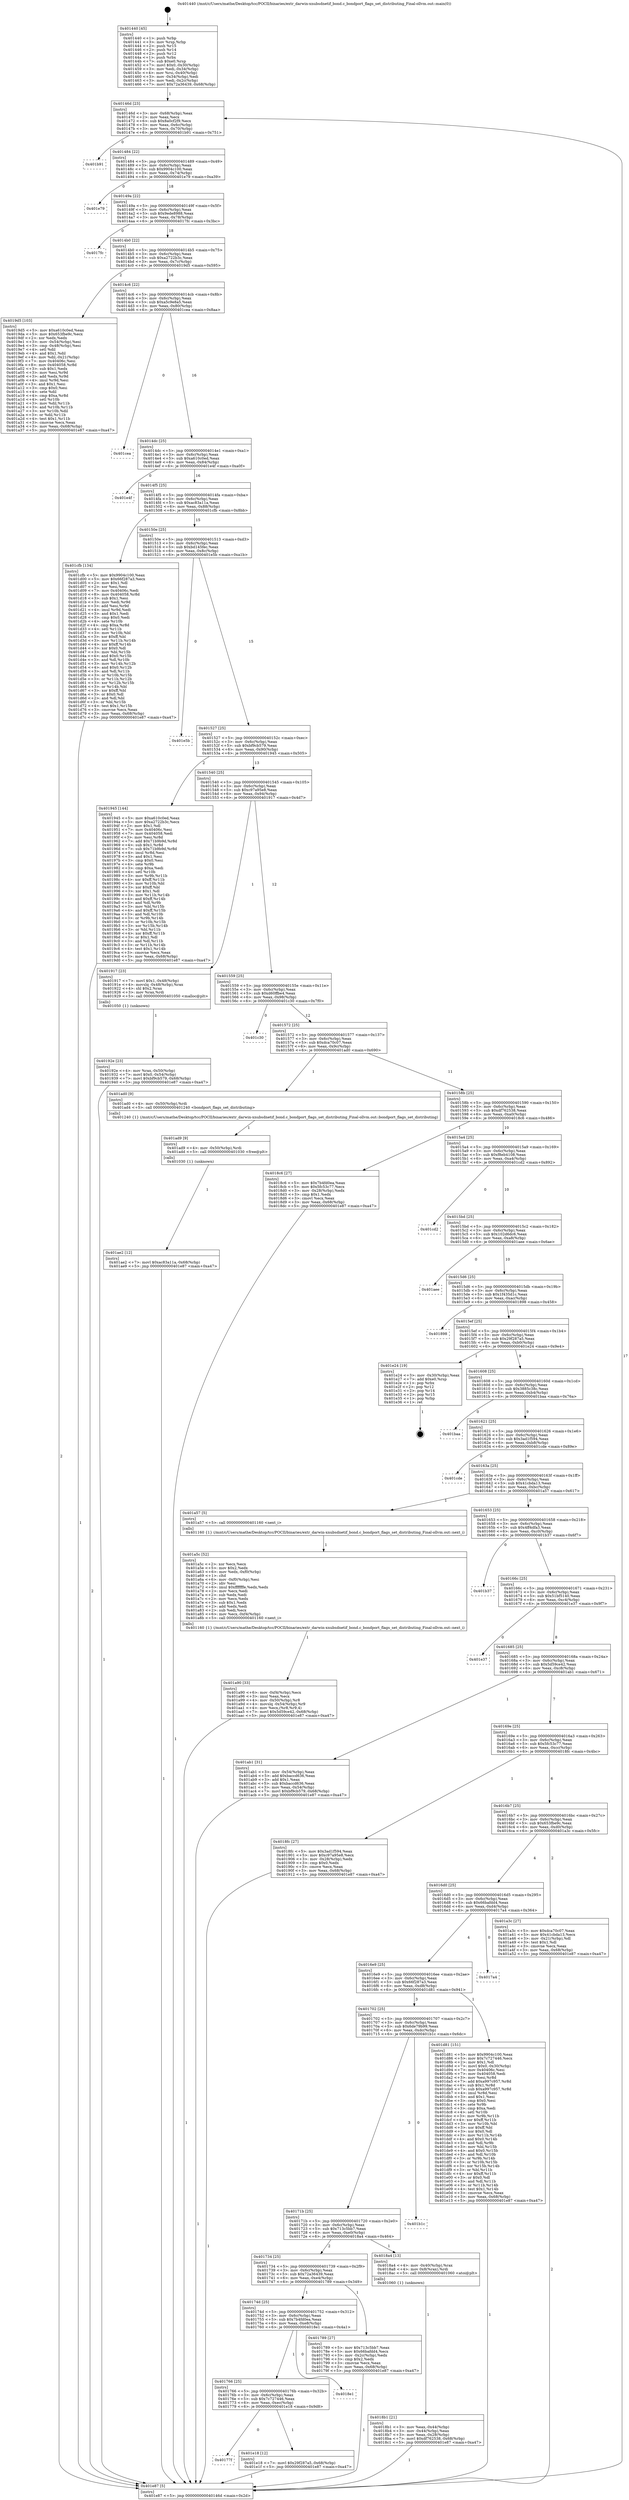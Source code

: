 digraph "0x401440" {
  label = "0x401440 (/mnt/c/Users/mathe/Desktop/tcc/POCII/binaries/extr_darwin-xnubsdnetif_bond.c_bondport_flags_set_distributing_Final-ollvm.out::main(0))"
  labelloc = "t"
  node[shape=record]

  Entry [label="",width=0.3,height=0.3,shape=circle,fillcolor=black,style=filled]
  "0x40146d" [label="{
     0x40146d [23]\l
     | [instrs]\l
     &nbsp;&nbsp;0x40146d \<+3\>: mov -0x68(%rbp),%eax\l
     &nbsp;&nbsp;0x401470 \<+2\>: mov %eax,%ecx\l
     &nbsp;&nbsp;0x401472 \<+6\>: sub $0x8a0cf2f9,%ecx\l
     &nbsp;&nbsp;0x401478 \<+3\>: mov %eax,-0x6c(%rbp)\l
     &nbsp;&nbsp;0x40147b \<+3\>: mov %ecx,-0x70(%rbp)\l
     &nbsp;&nbsp;0x40147e \<+6\>: je 0000000000401b91 \<main+0x751\>\l
  }"]
  "0x401b91" [label="{
     0x401b91\l
  }", style=dashed]
  "0x401484" [label="{
     0x401484 [22]\l
     | [instrs]\l
     &nbsp;&nbsp;0x401484 \<+5\>: jmp 0000000000401489 \<main+0x49\>\l
     &nbsp;&nbsp;0x401489 \<+3\>: mov -0x6c(%rbp),%eax\l
     &nbsp;&nbsp;0x40148c \<+5\>: sub $0x9904c100,%eax\l
     &nbsp;&nbsp;0x401491 \<+3\>: mov %eax,-0x74(%rbp)\l
     &nbsp;&nbsp;0x401494 \<+6\>: je 0000000000401e79 \<main+0xa39\>\l
  }"]
  Exit [label="",width=0.3,height=0.3,shape=circle,fillcolor=black,style=filled,peripheries=2]
  "0x401e79" [label="{
     0x401e79\l
  }", style=dashed]
  "0x40149a" [label="{
     0x40149a [22]\l
     | [instrs]\l
     &nbsp;&nbsp;0x40149a \<+5\>: jmp 000000000040149f \<main+0x5f\>\l
     &nbsp;&nbsp;0x40149f \<+3\>: mov -0x6c(%rbp),%eax\l
     &nbsp;&nbsp;0x4014a2 \<+5\>: sub $0x9ede8988,%eax\l
     &nbsp;&nbsp;0x4014a7 \<+3\>: mov %eax,-0x78(%rbp)\l
     &nbsp;&nbsp;0x4014aa \<+6\>: je 00000000004017fc \<main+0x3bc\>\l
  }"]
  "0x40177f" [label="{
     0x40177f\l
  }", style=dashed]
  "0x4017fc" [label="{
     0x4017fc\l
  }", style=dashed]
  "0x4014b0" [label="{
     0x4014b0 [22]\l
     | [instrs]\l
     &nbsp;&nbsp;0x4014b0 \<+5\>: jmp 00000000004014b5 \<main+0x75\>\l
     &nbsp;&nbsp;0x4014b5 \<+3\>: mov -0x6c(%rbp),%eax\l
     &nbsp;&nbsp;0x4014b8 \<+5\>: sub $0xa2722b3c,%eax\l
     &nbsp;&nbsp;0x4014bd \<+3\>: mov %eax,-0x7c(%rbp)\l
     &nbsp;&nbsp;0x4014c0 \<+6\>: je 00000000004019d5 \<main+0x595\>\l
  }"]
  "0x401e18" [label="{
     0x401e18 [12]\l
     | [instrs]\l
     &nbsp;&nbsp;0x401e18 \<+7\>: movl $0x29f287a5,-0x68(%rbp)\l
     &nbsp;&nbsp;0x401e1f \<+5\>: jmp 0000000000401e87 \<main+0xa47\>\l
  }"]
  "0x4019d5" [label="{
     0x4019d5 [103]\l
     | [instrs]\l
     &nbsp;&nbsp;0x4019d5 \<+5\>: mov $0xa610c0ed,%eax\l
     &nbsp;&nbsp;0x4019da \<+5\>: mov $0x653fbe9c,%ecx\l
     &nbsp;&nbsp;0x4019df \<+2\>: xor %edx,%edx\l
     &nbsp;&nbsp;0x4019e1 \<+3\>: mov -0x54(%rbp),%esi\l
     &nbsp;&nbsp;0x4019e4 \<+3\>: cmp -0x48(%rbp),%esi\l
     &nbsp;&nbsp;0x4019e7 \<+4\>: setl %dil\l
     &nbsp;&nbsp;0x4019eb \<+4\>: and $0x1,%dil\l
     &nbsp;&nbsp;0x4019ef \<+4\>: mov %dil,-0x21(%rbp)\l
     &nbsp;&nbsp;0x4019f3 \<+7\>: mov 0x40406c,%esi\l
     &nbsp;&nbsp;0x4019fa \<+8\>: mov 0x404058,%r8d\l
     &nbsp;&nbsp;0x401a02 \<+3\>: sub $0x1,%edx\l
     &nbsp;&nbsp;0x401a05 \<+3\>: mov %esi,%r9d\l
     &nbsp;&nbsp;0x401a08 \<+3\>: add %edx,%r9d\l
     &nbsp;&nbsp;0x401a0b \<+4\>: imul %r9d,%esi\l
     &nbsp;&nbsp;0x401a0f \<+3\>: and $0x1,%esi\l
     &nbsp;&nbsp;0x401a12 \<+3\>: cmp $0x0,%esi\l
     &nbsp;&nbsp;0x401a15 \<+4\>: sete %dil\l
     &nbsp;&nbsp;0x401a19 \<+4\>: cmp $0xa,%r8d\l
     &nbsp;&nbsp;0x401a1d \<+4\>: setl %r10b\l
     &nbsp;&nbsp;0x401a21 \<+3\>: mov %dil,%r11b\l
     &nbsp;&nbsp;0x401a24 \<+3\>: and %r10b,%r11b\l
     &nbsp;&nbsp;0x401a27 \<+3\>: xor %r10b,%dil\l
     &nbsp;&nbsp;0x401a2a \<+3\>: or %dil,%r11b\l
     &nbsp;&nbsp;0x401a2d \<+4\>: test $0x1,%r11b\l
     &nbsp;&nbsp;0x401a31 \<+3\>: cmovne %ecx,%eax\l
     &nbsp;&nbsp;0x401a34 \<+3\>: mov %eax,-0x68(%rbp)\l
     &nbsp;&nbsp;0x401a37 \<+5\>: jmp 0000000000401e87 \<main+0xa47\>\l
  }"]
  "0x4014c6" [label="{
     0x4014c6 [22]\l
     | [instrs]\l
     &nbsp;&nbsp;0x4014c6 \<+5\>: jmp 00000000004014cb \<main+0x8b\>\l
     &nbsp;&nbsp;0x4014cb \<+3\>: mov -0x6c(%rbp),%eax\l
     &nbsp;&nbsp;0x4014ce \<+5\>: sub $0xa5c9e8a5,%eax\l
     &nbsp;&nbsp;0x4014d3 \<+3\>: mov %eax,-0x80(%rbp)\l
     &nbsp;&nbsp;0x4014d6 \<+6\>: je 0000000000401cea \<main+0x8aa\>\l
  }"]
  "0x401766" [label="{
     0x401766 [25]\l
     | [instrs]\l
     &nbsp;&nbsp;0x401766 \<+5\>: jmp 000000000040176b \<main+0x32b\>\l
     &nbsp;&nbsp;0x40176b \<+3\>: mov -0x6c(%rbp),%eax\l
     &nbsp;&nbsp;0x40176e \<+5\>: sub $0x7c727446,%eax\l
     &nbsp;&nbsp;0x401773 \<+6\>: mov %eax,-0xec(%rbp)\l
     &nbsp;&nbsp;0x401779 \<+6\>: je 0000000000401e18 \<main+0x9d8\>\l
  }"]
  "0x401cea" [label="{
     0x401cea\l
  }", style=dashed]
  "0x4014dc" [label="{
     0x4014dc [25]\l
     | [instrs]\l
     &nbsp;&nbsp;0x4014dc \<+5\>: jmp 00000000004014e1 \<main+0xa1\>\l
     &nbsp;&nbsp;0x4014e1 \<+3\>: mov -0x6c(%rbp),%eax\l
     &nbsp;&nbsp;0x4014e4 \<+5\>: sub $0xa610c0ed,%eax\l
     &nbsp;&nbsp;0x4014e9 \<+6\>: mov %eax,-0x84(%rbp)\l
     &nbsp;&nbsp;0x4014ef \<+6\>: je 0000000000401e4f \<main+0xa0f\>\l
  }"]
  "0x4018e1" [label="{
     0x4018e1\l
  }", style=dashed]
  "0x401e4f" [label="{
     0x401e4f\l
  }", style=dashed]
  "0x4014f5" [label="{
     0x4014f5 [25]\l
     | [instrs]\l
     &nbsp;&nbsp;0x4014f5 \<+5\>: jmp 00000000004014fa \<main+0xba\>\l
     &nbsp;&nbsp;0x4014fa \<+3\>: mov -0x6c(%rbp),%eax\l
     &nbsp;&nbsp;0x4014fd \<+5\>: sub $0xac83a11a,%eax\l
     &nbsp;&nbsp;0x401502 \<+6\>: mov %eax,-0x88(%rbp)\l
     &nbsp;&nbsp;0x401508 \<+6\>: je 0000000000401cfb \<main+0x8bb\>\l
  }"]
  "0x401ae2" [label="{
     0x401ae2 [12]\l
     | [instrs]\l
     &nbsp;&nbsp;0x401ae2 \<+7\>: movl $0xac83a11a,-0x68(%rbp)\l
     &nbsp;&nbsp;0x401ae9 \<+5\>: jmp 0000000000401e87 \<main+0xa47\>\l
  }"]
  "0x401cfb" [label="{
     0x401cfb [134]\l
     | [instrs]\l
     &nbsp;&nbsp;0x401cfb \<+5\>: mov $0x9904c100,%eax\l
     &nbsp;&nbsp;0x401d00 \<+5\>: mov $0x66f287a3,%ecx\l
     &nbsp;&nbsp;0x401d05 \<+2\>: mov $0x1,%dl\l
     &nbsp;&nbsp;0x401d07 \<+2\>: xor %esi,%esi\l
     &nbsp;&nbsp;0x401d09 \<+7\>: mov 0x40406c,%edi\l
     &nbsp;&nbsp;0x401d10 \<+8\>: mov 0x404058,%r8d\l
     &nbsp;&nbsp;0x401d18 \<+3\>: sub $0x1,%esi\l
     &nbsp;&nbsp;0x401d1b \<+3\>: mov %edi,%r9d\l
     &nbsp;&nbsp;0x401d1e \<+3\>: add %esi,%r9d\l
     &nbsp;&nbsp;0x401d21 \<+4\>: imul %r9d,%edi\l
     &nbsp;&nbsp;0x401d25 \<+3\>: and $0x1,%edi\l
     &nbsp;&nbsp;0x401d28 \<+3\>: cmp $0x0,%edi\l
     &nbsp;&nbsp;0x401d2b \<+4\>: sete %r10b\l
     &nbsp;&nbsp;0x401d2f \<+4\>: cmp $0xa,%r8d\l
     &nbsp;&nbsp;0x401d33 \<+4\>: setl %r11b\l
     &nbsp;&nbsp;0x401d37 \<+3\>: mov %r10b,%bl\l
     &nbsp;&nbsp;0x401d3a \<+3\>: xor $0xff,%bl\l
     &nbsp;&nbsp;0x401d3d \<+3\>: mov %r11b,%r14b\l
     &nbsp;&nbsp;0x401d40 \<+4\>: xor $0xff,%r14b\l
     &nbsp;&nbsp;0x401d44 \<+3\>: xor $0x0,%dl\l
     &nbsp;&nbsp;0x401d47 \<+3\>: mov %bl,%r15b\l
     &nbsp;&nbsp;0x401d4a \<+4\>: and $0x0,%r15b\l
     &nbsp;&nbsp;0x401d4e \<+3\>: and %dl,%r10b\l
     &nbsp;&nbsp;0x401d51 \<+3\>: mov %r14b,%r12b\l
     &nbsp;&nbsp;0x401d54 \<+4\>: and $0x0,%r12b\l
     &nbsp;&nbsp;0x401d58 \<+3\>: and %dl,%r11b\l
     &nbsp;&nbsp;0x401d5b \<+3\>: or %r10b,%r15b\l
     &nbsp;&nbsp;0x401d5e \<+3\>: or %r11b,%r12b\l
     &nbsp;&nbsp;0x401d61 \<+3\>: xor %r12b,%r15b\l
     &nbsp;&nbsp;0x401d64 \<+3\>: or %r14b,%bl\l
     &nbsp;&nbsp;0x401d67 \<+3\>: xor $0xff,%bl\l
     &nbsp;&nbsp;0x401d6a \<+3\>: or $0x0,%dl\l
     &nbsp;&nbsp;0x401d6d \<+2\>: and %dl,%bl\l
     &nbsp;&nbsp;0x401d6f \<+3\>: or %bl,%r15b\l
     &nbsp;&nbsp;0x401d72 \<+4\>: test $0x1,%r15b\l
     &nbsp;&nbsp;0x401d76 \<+3\>: cmovne %ecx,%eax\l
     &nbsp;&nbsp;0x401d79 \<+3\>: mov %eax,-0x68(%rbp)\l
     &nbsp;&nbsp;0x401d7c \<+5\>: jmp 0000000000401e87 \<main+0xa47\>\l
  }"]
  "0x40150e" [label="{
     0x40150e [25]\l
     | [instrs]\l
     &nbsp;&nbsp;0x40150e \<+5\>: jmp 0000000000401513 \<main+0xd3\>\l
     &nbsp;&nbsp;0x401513 \<+3\>: mov -0x6c(%rbp),%eax\l
     &nbsp;&nbsp;0x401516 \<+5\>: sub $0xbd145fec,%eax\l
     &nbsp;&nbsp;0x40151b \<+6\>: mov %eax,-0x8c(%rbp)\l
     &nbsp;&nbsp;0x401521 \<+6\>: je 0000000000401e5b \<main+0xa1b\>\l
  }"]
  "0x401ad9" [label="{
     0x401ad9 [9]\l
     | [instrs]\l
     &nbsp;&nbsp;0x401ad9 \<+4\>: mov -0x50(%rbp),%rdi\l
     &nbsp;&nbsp;0x401add \<+5\>: call 0000000000401030 \<free@plt\>\l
     | [calls]\l
     &nbsp;&nbsp;0x401030 \{1\} (unknown)\l
  }"]
  "0x401e5b" [label="{
     0x401e5b\l
  }", style=dashed]
  "0x401527" [label="{
     0x401527 [25]\l
     | [instrs]\l
     &nbsp;&nbsp;0x401527 \<+5\>: jmp 000000000040152c \<main+0xec\>\l
     &nbsp;&nbsp;0x40152c \<+3\>: mov -0x6c(%rbp),%eax\l
     &nbsp;&nbsp;0x40152f \<+5\>: sub $0xbf9cb579,%eax\l
     &nbsp;&nbsp;0x401534 \<+6\>: mov %eax,-0x90(%rbp)\l
     &nbsp;&nbsp;0x40153a \<+6\>: je 0000000000401945 \<main+0x505\>\l
  }"]
  "0x401a90" [label="{
     0x401a90 [33]\l
     | [instrs]\l
     &nbsp;&nbsp;0x401a90 \<+6\>: mov -0xf4(%rbp),%ecx\l
     &nbsp;&nbsp;0x401a96 \<+3\>: imul %eax,%ecx\l
     &nbsp;&nbsp;0x401a99 \<+4\>: mov -0x50(%rbp),%r8\l
     &nbsp;&nbsp;0x401a9d \<+4\>: movslq -0x54(%rbp),%r9\l
     &nbsp;&nbsp;0x401aa1 \<+4\>: mov %ecx,(%r8,%r9,4)\l
     &nbsp;&nbsp;0x401aa5 \<+7\>: movl $0x5d59ce42,-0x68(%rbp)\l
     &nbsp;&nbsp;0x401aac \<+5\>: jmp 0000000000401e87 \<main+0xa47\>\l
  }"]
  "0x401945" [label="{
     0x401945 [144]\l
     | [instrs]\l
     &nbsp;&nbsp;0x401945 \<+5\>: mov $0xa610c0ed,%eax\l
     &nbsp;&nbsp;0x40194a \<+5\>: mov $0xa2722b3c,%ecx\l
     &nbsp;&nbsp;0x40194f \<+2\>: mov $0x1,%dl\l
     &nbsp;&nbsp;0x401951 \<+7\>: mov 0x40406c,%esi\l
     &nbsp;&nbsp;0x401958 \<+7\>: mov 0x404058,%edi\l
     &nbsp;&nbsp;0x40195f \<+3\>: mov %esi,%r8d\l
     &nbsp;&nbsp;0x401962 \<+7\>: add $0x71b9b9d,%r8d\l
     &nbsp;&nbsp;0x401969 \<+4\>: sub $0x1,%r8d\l
     &nbsp;&nbsp;0x40196d \<+7\>: sub $0x71b9b9d,%r8d\l
     &nbsp;&nbsp;0x401974 \<+4\>: imul %r8d,%esi\l
     &nbsp;&nbsp;0x401978 \<+3\>: and $0x1,%esi\l
     &nbsp;&nbsp;0x40197b \<+3\>: cmp $0x0,%esi\l
     &nbsp;&nbsp;0x40197e \<+4\>: sete %r9b\l
     &nbsp;&nbsp;0x401982 \<+3\>: cmp $0xa,%edi\l
     &nbsp;&nbsp;0x401985 \<+4\>: setl %r10b\l
     &nbsp;&nbsp;0x401989 \<+3\>: mov %r9b,%r11b\l
     &nbsp;&nbsp;0x40198c \<+4\>: xor $0xff,%r11b\l
     &nbsp;&nbsp;0x401990 \<+3\>: mov %r10b,%bl\l
     &nbsp;&nbsp;0x401993 \<+3\>: xor $0xff,%bl\l
     &nbsp;&nbsp;0x401996 \<+3\>: xor $0x1,%dl\l
     &nbsp;&nbsp;0x401999 \<+3\>: mov %r11b,%r14b\l
     &nbsp;&nbsp;0x40199c \<+4\>: and $0xff,%r14b\l
     &nbsp;&nbsp;0x4019a0 \<+3\>: and %dl,%r9b\l
     &nbsp;&nbsp;0x4019a3 \<+3\>: mov %bl,%r15b\l
     &nbsp;&nbsp;0x4019a6 \<+4\>: and $0xff,%r15b\l
     &nbsp;&nbsp;0x4019aa \<+3\>: and %dl,%r10b\l
     &nbsp;&nbsp;0x4019ad \<+3\>: or %r9b,%r14b\l
     &nbsp;&nbsp;0x4019b0 \<+3\>: or %r10b,%r15b\l
     &nbsp;&nbsp;0x4019b3 \<+3\>: xor %r15b,%r14b\l
     &nbsp;&nbsp;0x4019b6 \<+3\>: or %bl,%r11b\l
     &nbsp;&nbsp;0x4019b9 \<+4\>: xor $0xff,%r11b\l
     &nbsp;&nbsp;0x4019bd \<+3\>: or $0x1,%dl\l
     &nbsp;&nbsp;0x4019c0 \<+3\>: and %dl,%r11b\l
     &nbsp;&nbsp;0x4019c3 \<+3\>: or %r11b,%r14b\l
     &nbsp;&nbsp;0x4019c6 \<+4\>: test $0x1,%r14b\l
     &nbsp;&nbsp;0x4019ca \<+3\>: cmovne %ecx,%eax\l
     &nbsp;&nbsp;0x4019cd \<+3\>: mov %eax,-0x68(%rbp)\l
     &nbsp;&nbsp;0x4019d0 \<+5\>: jmp 0000000000401e87 \<main+0xa47\>\l
  }"]
  "0x401540" [label="{
     0x401540 [25]\l
     | [instrs]\l
     &nbsp;&nbsp;0x401540 \<+5\>: jmp 0000000000401545 \<main+0x105\>\l
     &nbsp;&nbsp;0x401545 \<+3\>: mov -0x6c(%rbp),%eax\l
     &nbsp;&nbsp;0x401548 \<+5\>: sub $0xc97a95e8,%eax\l
     &nbsp;&nbsp;0x40154d \<+6\>: mov %eax,-0x94(%rbp)\l
     &nbsp;&nbsp;0x401553 \<+6\>: je 0000000000401917 \<main+0x4d7\>\l
  }"]
  "0x401a5c" [label="{
     0x401a5c [52]\l
     | [instrs]\l
     &nbsp;&nbsp;0x401a5c \<+2\>: xor %ecx,%ecx\l
     &nbsp;&nbsp;0x401a5e \<+5\>: mov $0x2,%edx\l
     &nbsp;&nbsp;0x401a63 \<+6\>: mov %edx,-0xf0(%rbp)\l
     &nbsp;&nbsp;0x401a69 \<+1\>: cltd\l
     &nbsp;&nbsp;0x401a6a \<+6\>: mov -0xf0(%rbp),%esi\l
     &nbsp;&nbsp;0x401a70 \<+2\>: idiv %esi\l
     &nbsp;&nbsp;0x401a72 \<+6\>: imul $0xfffffffe,%edx,%edx\l
     &nbsp;&nbsp;0x401a78 \<+2\>: mov %ecx,%edi\l
     &nbsp;&nbsp;0x401a7a \<+2\>: sub %edx,%edi\l
     &nbsp;&nbsp;0x401a7c \<+2\>: mov %ecx,%edx\l
     &nbsp;&nbsp;0x401a7e \<+3\>: sub $0x1,%edx\l
     &nbsp;&nbsp;0x401a81 \<+2\>: add %edx,%edi\l
     &nbsp;&nbsp;0x401a83 \<+2\>: sub %edi,%ecx\l
     &nbsp;&nbsp;0x401a85 \<+6\>: mov %ecx,-0xf4(%rbp)\l
     &nbsp;&nbsp;0x401a8b \<+5\>: call 0000000000401160 \<next_i\>\l
     | [calls]\l
     &nbsp;&nbsp;0x401160 \{1\} (/mnt/c/Users/mathe/Desktop/tcc/POCII/binaries/extr_darwin-xnubsdnetif_bond.c_bondport_flags_set_distributing_Final-ollvm.out::next_i)\l
  }"]
  "0x401917" [label="{
     0x401917 [23]\l
     | [instrs]\l
     &nbsp;&nbsp;0x401917 \<+7\>: movl $0x1,-0x48(%rbp)\l
     &nbsp;&nbsp;0x40191e \<+4\>: movslq -0x48(%rbp),%rax\l
     &nbsp;&nbsp;0x401922 \<+4\>: shl $0x2,%rax\l
     &nbsp;&nbsp;0x401926 \<+3\>: mov %rax,%rdi\l
     &nbsp;&nbsp;0x401929 \<+5\>: call 0000000000401050 \<malloc@plt\>\l
     | [calls]\l
     &nbsp;&nbsp;0x401050 \{1\} (unknown)\l
  }"]
  "0x401559" [label="{
     0x401559 [25]\l
     | [instrs]\l
     &nbsp;&nbsp;0x401559 \<+5\>: jmp 000000000040155e \<main+0x11e\>\l
     &nbsp;&nbsp;0x40155e \<+3\>: mov -0x6c(%rbp),%eax\l
     &nbsp;&nbsp;0x401561 \<+5\>: sub $0xd60ffbe4,%eax\l
     &nbsp;&nbsp;0x401566 \<+6\>: mov %eax,-0x98(%rbp)\l
     &nbsp;&nbsp;0x40156c \<+6\>: je 0000000000401c30 \<main+0x7f0\>\l
  }"]
  "0x40192e" [label="{
     0x40192e [23]\l
     | [instrs]\l
     &nbsp;&nbsp;0x40192e \<+4\>: mov %rax,-0x50(%rbp)\l
     &nbsp;&nbsp;0x401932 \<+7\>: movl $0x0,-0x54(%rbp)\l
     &nbsp;&nbsp;0x401939 \<+7\>: movl $0xbf9cb579,-0x68(%rbp)\l
     &nbsp;&nbsp;0x401940 \<+5\>: jmp 0000000000401e87 \<main+0xa47\>\l
  }"]
  "0x401c30" [label="{
     0x401c30\l
  }", style=dashed]
  "0x401572" [label="{
     0x401572 [25]\l
     | [instrs]\l
     &nbsp;&nbsp;0x401572 \<+5\>: jmp 0000000000401577 \<main+0x137\>\l
     &nbsp;&nbsp;0x401577 \<+3\>: mov -0x6c(%rbp),%eax\l
     &nbsp;&nbsp;0x40157a \<+5\>: sub $0xdca70c07,%eax\l
     &nbsp;&nbsp;0x40157f \<+6\>: mov %eax,-0x9c(%rbp)\l
     &nbsp;&nbsp;0x401585 \<+6\>: je 0000000000401ad0 \<main+0x690\>\l
  }"]
  "0x4018b1" [label="{
     0x4018b1 [21]\l
     | [instrs]\l
     &nbsp;&nbsp;0x4018b1 \<+3\>: mov %eax,-0x44(%rbp)\l
     &nbsp;&nbsp;0x4018b4 \<+3\>: mov -0x44(%rbp),%eax\l
     &nbsp;&nbsp;0x4018b7 \<+3\>: mov %eax,-0x28(%rbp)\l
     &nbsp;&nbsp;0x4018ba \<+7\>: movl $0xdf762538,-0x68(%rbp)\l
     &nbsp;&nbsp;0x4018c1 \<+5\>: jmp 0000000000401e87 \<main+0xa47\>\l
  }"]
  "0x401ad0" [label="{
     0x401ad0 [9]\l
     | [instrs]\l
     &nbsp;&nbsp;0x401ad0 \<+4\>: mov -0x50(%rbp),%rdi\l
     &nbsp;&nbsp;0x401ad4 \<+5\>: call 0000000000401240 \<bondport_flags_set_distributing\>\l
     | [calls]\l
     &nbsp;&nbsp;0x401240 \{1\} (/mnt/c/Users/mathe/Desktop/tcc/POCII/binaries/extr_darwin-xnubsdnetif_bond.c_bondport_flags_set_distributing_Final-ollvm.out::bondport_flags_set_distributing)\l
  }"]
  "0x40158b" [label="{
     0x40158b [25]\l
     | [instrs]\l
     &nbsp;&nbsp;0x40158b \<+5\>: jmp 0000000000401590 \<main+0x150\>\l
     &nbsp;&nbsp;0x401590 \<+3\>: mov -0x6c(%rbp),%eax\l
     &nbsp;&nbsp;0x401593 \<+5\>: sub $0xdf762538,%eax\l
     &nbsp;&nbsp;0x401598 \<+6\>: mov %eax,-0xa0(%rbp)\l
     &nbsp;&nbsp;0x40159e \<+6\>: je 00000000004018c6 \<main+0x486\>\l
  }"]
  "0x401440" [label="{
     0x401440 [45]\l
     | [instrs]\l
     &nbsp;&nbsp;0x401440 \<+1\>: push %rbp\l
     &nbsp;&nbsp;0x401441 \<+3\>: mov %rsp,%rbp\l
     &nbsp;&nbsp;0x401444 \<+2\>: push %r15\l
     &nbsp;&nbsp;0x401446 \<+2\>: push %r14\l
     &nbsp;&nbsp;0x401448 \<+2\>: push %r12\l
     &nbsp;&nbsp;0x40144a \<+1\>: push %rbx\l
     &nbsp;&nbsp;0x40144b \<+7\>: sub $0xe0,%rsp\l
     &nbsp;&nbsp;0x401452 \<+7\>: movl $0x0,-0x30(%rbp)\l
     &nbsp;&nbsp;0x401459 \<+3\>: mov %edi,-0x34(%rbp)\l
     &nbsp;&nbsp;0x40145c \<+4\>: mov %rsi,-0x40(%rbp)\l
     &nbsp;&nbsp;0x401460 \<+3\>: mov -0x34(%rbp),%edi\l
     &nbsp;&nbsp;0x401463 \<+3\>: mov %edi,-0x2c(%rbp)\l
     &nbsp;&nbsp;0x401466 \<+7\>: movl $0x72a36439,-0x68(%rbp)\l
  }"]
  "0x4018c6" [label="{
     0x4018c6 [27]\l
     | [instrs]\l
     &nbsp;&nbsp;0x4018c6 \<+5\>: mov $0x7b4fd0ea,%eax\l
     &nbsp;&nbsp;0x4018cb \<+5\>: mov $0x5fc53c77,%ecx\l
     &nbsp;&nbsp;0x4018d0 \<+3\>: mov -0x28(%rbp),%edx\l
     &nbsp;&nbsp;0x4018d3 \<+3\>: cmp $0x1,%edx\l
     &nbsp;&nbsp;0x4018d6 \<+3\>: cmovl %ecx,%eax\l
     &nbsp;&nbsp;0x4018d9 \<+3\>: mov %eax,-0x68(%rbp)\l
     &nbsp;&nbsp;0x4018dc \<+5\>: jmp 0000000000401e87 \<main+0xa47\>\l
  }"]
  "0x4015a4" [label="{
     0x4015a4 [25]\l
     | [instrs]\l
     &nbsp;&nbsp;0x4015a4 \<+5\>: jmp 00000000004015a9 \<main+0x169\>\l
     &nbsp;&nbsp;0x4015a9 \<+3\>: mov -0x6c(%rbp),%eax\l
     &nbsp;&nbsp;0x4015ac \<+5\>: sub $0xf8eb4108,%eax\l
     &nbsp;&nbsp;0x4015b1 \<+6\>: mov %eax,-0xa4(%rbp)\l
     &nbsp;&nbsp;0x4015b7 \<+6\>: je 0000000000401cd2 \<main+0x892\>\l
  }"]
  "0x401e87" [label="{
     0x401e87 [5]\l
     | [instrs]\l
     &nbsp;&nbsp;0x401e87 \<+5\>: jmp 000000000040146d \<main+0x2d\>\l
  }"]
  "0x401cd2" [label="{
     0x401cd2\l
  }", style=dashed]
  "0x4015bd" [label="{
     0x4015bd [25]\l
     | [instrs]\l
     &nbsp;&nbsp;0x4015bd \<+5\>: jmp 00000000004015c2 \<main+0x182\>\l
     &nbsp;&nbsp;0x4015c2 \<+3\>: mov -0x6c(%rbp),%eax\l
     &nbsp;&nbsp;0x4015c5 \<+5\>: sub $0x102d6dc6,%eax\l
     &nbsp;&nbsp;0x4015ca \<+6\>: mov %eax,-0xa8(%rbp)\l
     &nbsp;&nbsp;0x4015d0 \<+6\>: je 0000000000401aee \<main+0x6ae\>\l
  }"]
  "0x40174d" [label="{
     0x40174d [25]\l
     | [instrs]\l
     &nbsp;&nbsp;0x40174d \<+5\>: jmp 0000000000401752 \<main+0x312\>\l
     &nbsp;&nbsp;0x401752 \<+3\>: mov -0x6c(%rbp),%eax\l
     &nbsp;&nbsp;0x401755 \<+5\>: sub $0x7b4fd0ea,%eax\l
     &nbsp;&nbsp;0x40175a \<+6\>: mov %eax,-0xe8(%rbp)\l
     &nbsp;&nbsp;0x401760 \<+6\>: je 00000000004018e1 \<main+0x4a1\>\l
  }"]
  "0x401aee" [label="{
     0x401aee\l
  }", style=dashed]
  "0x4015d6" [label="{
     0x4015d6 [25]\l
     | [instrs]\l
     &nbsp;&nbsp;0x4015d6 \<+5\>: jmp 00000000004015db \<main+0x19b\>\l
     &nbsp;&nbsp;0x4015db \<+3\>: mov -0x6c(%rbp),%eax\l
     &nbsp;&nbsp;0x4015de \<+5\>: sub $0x1f435d1c,%eax\l
     &nbsp;&nbsp;0x4015e3 \<+6\>: mov %eax,-0xac(%rbp)\l
     &nbsp;&nbsp;0x4015e9 \<+6\>: je 0000000000401898 \<main+0x458\>\l
  }"]
  "0x401789" [label="{
     0x401789 [27]\l
     | [instrs]\l
     &nbsp;&nbsp;0x401789 \<+5\>: mov $0x713c5bb7,%eax\l
     &nbsp;&nbsp;0x40178e \<+5\>: mov $0x66bafdd4,%ecx\l
     &nbsp;&nbsp;0x401793 \<+3\>: mov -0x2c(%rbp),%edx\l
     &nbsp;&nbsp;0x401796 \<+3\>: cmp $0x2,%edx\l
     &nbsp;&nbsp;0x401799 \<+3\>: cmovne %ecx,%eax\l
     &nbsp;&nbsp;0x40179c \<+3\>: mov %eax,-0x68(%rbp)\l
     &nbsp;&nbsp;0x40179f \<+5\>: jmp 0000000000401e87 \<main+0xa47\>\l
  }"]
  "0x401898" [label="{
     0x401898\l
  }", style=dashed]
  "0x4015ef" [label="{
     0x4015ef [25]\l
     | [instrs]\l
     &nbsp;&nbsp;0x4015ef \<+5\>: jmp 00000000004015f4 \<main+0x1b4\>\l
     &nbsp;&nbsp;0x4015f4 \<+3\>: mov -0x6c(%rbp),%eax\l
     &nbsp;&nbsp;0x4015f7 \<+5\>: sub $0x29f287a5,%eax\l
     &nbsp;&nbsp;0x4015fc \<+6\>: mov %eax,-0xb0(%rbp)\l
     &nbsp;&nbsp;0x401602 \<+6\>: je 0000000000401e24 \<main+0x9e4\>\l
  }"]
  "0x401734" [label="{
     0x401734 [25]\l
     | [instrs]\l
     &nbsp;&nbsp;0x401734 \<+5\>: jmp 0000000000401739 \<main+0x2f9\>\l
     &nbsp;&nbsp;0x401739 \<+3\>: mov -0x6c(%rbp),%eax\l
     &nbsp;&nbsp;0x40173c \<+5\>: sub $0x72a36439,%eax\l
     &nbsp;&nbsp;0x401741 \<+6\>: mov %eax,-0xe4(%rbp)\l
     &nbsp;&nbsp;0x401747 \<+6\>: je 0000000000401789 \<main+0x349\>\l
  }"]
  "0x401e24" [label="{
     0x401e24 [19]\l
     | [instrs]\l
     &nbsp;&nbsp;0x401e24 \<+3\>: mov -0x30(%rbp),%eax\l
     &nbsp;&nbsp;0x401e27 \<+7\>: add $0xe0,%rsp\l
     &nbsp;&nbsp;0x401e2e \<+1\>: pop %rbx\l
     &nbsp;&nbsp;0x401e2f \<+2\>: pop %r12\l
     &nbsp;&nbsp;0x401e31 \<+2\>: pop %r14\l
     &nbsp;&nbsp;0x401e33 \<+2\>: pop %r15\l
     &nbsp;&nbsp;0x401e35 \<+1\>: pop %rbp\l
     &nbsp;&nbsp;0x401e36 \<+1\>: ret\l
  }"]
  "0x401608" [label="{
     0x401608 [25]\l
     | [instrs]\l
     &nbsp;&nbsp;0x401608 \<+5\>: jmp 000000000040160d \<main+0x1cd\>\l
     &nbsp;&nbsp;0x40160d \<+3\>: mov -0x6c(%rbp),%eax\l
     &nbsp;&nbsp;0x401610 \<+5\>: sub $0x3885c38c,%eax\l
     &nbsp;&nbsp;0x401615 \<+6\>: mov %eax,-0xb4(%rbp)\l
     &nbsp;&nbsp;0x40161b \<+6\>: je 0000000000401baa \<main+0x76a\>\l
  }"]
  "0x4018a4" [label="{
     0x4018a4 [13]\l
     | [instrs]\l
     &nbsp;&nbsp;0x4018a4 \<+4\>: mov -0x40(%rbp),%rax\l
     &nbsp;&nbsp;0x4018a8 \<+4\>: mov 0x8(%rax),%rdi\l
     &nbsp;&nbsp;0x4018ac \<+5\>: call 0000000000401060 \<atoi@plt\>\l
     | [calls]\l
     &nbsp;&nbsp;0x401060 \{1\} (unknown)\l
  }"]
  "0x401baa" [label="{
     0x401baa\l
  }", style=dashed]
  "0x401621" [label="{
     0x401621 [25]\l
     | [instrs]\l
     &nbsp;&nbsp;0x401621 \<+5\>: jmp 0000000000401626 \<main+0x1e6\>\l
     &nbsp;&nbsp;0x401626 \<+3\>: mov -0x6c(%rbp),%eax\l
     &nbsp;&nbsp;0x401629 \<+5\>: sub $0x3ad1f594,%eax\l
     &nbsp;&nbsp;0x40162e \<+6\>: mov %eax,-0xb8(%rbp)\l
     &nbsp;&nbsp;0x401634 \<+6\>: je 0000000000401cde \<main+0x89e\>\l
  }"]
  "0x40171b" [label="{
     0x40171b [25]\l
     | [instrs]\l
     &nbsp;&nbsp;0x40171b \<+5\>: jmp 0000000000401720 \<main+0x2e0\>\l
     &nbsp;&nbsp;0x401720 \<+3\>: mov -0x6c(%rbp),%eax\l
     &nbsp;&nbsp;0x401723 \<+5\>: sub $0x713c5bb7,%eax\l
     &nbsp;&nbsp;0x401728 \<+6\>: mov %eax,-0xe0(%rbp)\l
     &nbsp;&nbsp;0x40172e \<+6\>: je 00000000004018a4 \<main+0x464\>\l
  }"]
  "0x401cde" [label="{
     0x401cde\l
  }", style=dashed]
  "0x40163a" [label="{
     0x40163a [25]\l
     | [instrs]\l
     &nbsp;&nbsp;0x40163a \<+5\>: jmp 000000000040163f \<main+0x1ff\>\l
     &nbsp;&nbsp;0x40163f \<+3\>: mov -0x6c(%rbp),%eax\l
     &nbsp;&nbsp;0x401642 \<+5\>: sub $0x41cbda13,%eax\l
     &nbsp;&nbsp;0x401647 \<+6\>: mov %eax,-0xbc(%rbp)\l
     &nbsp;&nbsp;0x40164d \<+6\>: je 0000000000401a57 \<main+0x617\>\l
  }"]
  "0x401b1c" [label="{
     0x401b1c\l
  }", style=dashed]
  "0x401a57" [label="{
     0x401a57 [5]\l
     | [instrs]\l
     &nbsp;&nbsp;0x401a57 \<+5\>: call 0000000000401160 \<next_i\>\l
     | [calls]\l
     &nbsp;&nbsp;0x401160 \{1\} (/mnt/c/Users/mathe/Desktop/tcc/POCII/binaries/extr_darwin-xnubsdnetif_bond.c_bondport_flags_set_distributing_Final-ollvm.out::next_i)\l
  }"]
  "0x401653" [label="{
     0x401653 [25]\l
     | [instrs]\l
     &nbsp;&nbsp;0x401653 \<+5\>: jmp 0000000000401658 \<main+0x218\>\l
     &nbsp;&nbsp;0x401658 \<+3\>: mov -0x6c(%rbp),%eax\l
     &nbsp;&nbsp;0x40165b \<+5\>: sub $0x4ff4dfa3,%eax\l
     &nbsp;&nbsp;0x401660 \<+6\>: mov %eax,-0xc0(%rbp)\l
     &nbsp;&nbsp;0x401666 \<+6\>: je 0000000000401b37 \<main+0x6f7\>\l
  }"]
  "0x401702" [label="{
     0x401702 [25]\l
     | [instrs]\l
     &nbsp;&nbsp;0x401702 \<+5\>: jmp 0000000000401707 \<main+0x2c7\>\l
     &nbsp;&nbsp;0x401707 \<+3\>: mov -0x6c(%rbp),%eax\l
     &nbsp;&nbsp;0x40170a \<+5\>: sub $0x6de79b99,%eax\l
     &nbsp;&nbsp;0x40170f \<+6\>: mov %eax,-0xdc(%rbp)\l
     &nbsp;&nbsp;0x401715 \<+6\>: je 0000000000401b1c \<main+0x6dc\>\l
  }"]
  "0x401b37" [label="{
     0x401b37\l
  }", style=dashed]
  "0x40166c" [label="{
     0x40166c [25]\l
     | [instrs]\l
     &nbsp;&nbsp;0x40166c \<+5\>: jmp 0000000000401671 \<main+0x231\>\l
     &nbsp;&nbsp;0x401671 \<+3\>: mov -0x6c(%rbp),%eax\l
     &nbsp;&nbsp;0x401674 \<+5\>: sub $0x51bf5140,%eax\l
     &nbsp;&nbsp;0x401679 \<+6\>: mov %eax,-0xc4(%rbp)\l
     &nbsp;&nbsp;0x40167f \<+6\>: je 0000000000401e37 \<main+0x9f7\>\l
  }"]
  "0x401d81" [label="{
     0x401d81 [151]\l
     | [instrs]\l
     &nbsp;&nbsp;0x401d81 \<+5\>: mov $0x9904c100,%eax\l
     &nbsp;&nbsp;0x401d86 \<+5\>: mov $0x7c727446,%ecx\l
     &nbsp;&nbsp;0x401d8b \<+2\>: mov $0x1,%dl\l
     &nbsp;&nbsp;0x401d8d \<+7\>: movl $0x0,-0x30(%rbp)\l
     &nbsp;&nbsp;0x401d94 \<+7\>: mov 0x40406c,%esi\l
     &nbsp;&nbsp;0x401d9b \<+7\>: mov 0x404058,%edi\l
     &nbsp;&nbsp;0x401da2 \<+3\>: mov %esi,%r8d\l
     &nbsp;&nbsp;0x401da5 \<+7\>: add $0xa997c957,%r8d\l
     &nbsp;&nbsp;0x401dac \<+4\>: sub $0x1,%r8d\l
     &nbsp;&nbsp;0x401db0 \<+7\>: sub $0xa997c957,%r8d\l
     &nbsp;&nbsp;0x401db7 \<+4\>: imul %r8d,%esi\l
     &nbsp;&nbsp;0x401dbb \<+3\>: and $0x1,%esi\l
     &nbsp;&nbsp;0x401dbe \<+3\>: cmp $0x0,%esi\l
     &nbsp;&nbsp;0x401dc1 \<+4\>: sete %r9b\l
     &nbsp;&nbsp;0x401dc5 \<+3\>: cmp $0xa,%edi\l
     &nbsp;&nbsp;0x401dc8 \<+4\>: setl %r10b\l
     &nbsp;&nbsp;0x401dcc \<+3\>: mov %r9b,%r11b\l
     &nbsp;&nbsp;0x401dcf \<+4\>: xor $0xff,%r11b\l
     &nbsp;&nbsp;0x401dd3 \<+3\>: mov %r10b,%bl\l
     &nbsp;&nbsp;0x401dd6 \<+3\>: xor $0xff,%bl\l
     &nbsp;&nbsp;0x401dd9 \<+3\>: xor $0x0,%dl\l
     &nbsp;&nbsp;0x401ddc \<+3\>: mov %r11b,%r14b\l
     &nbsp;&nbsp;0x401ddf \<+4\>: and $0x0,%r14b\l
     &nbsp;&nbsp;0x401de3 \<+3\>: and %dl,%r9b\l
     &nbsp;&nbsp;0x401de6 \<+3\>: mov %bl,%r15b\l
     &nbsp;&nbsp;0x401de9 \<+4\>: and $0x0,%r15b\l
     &nbsp;&nbsp;0x401ded \<+3\>: and %dl,%r10b\l
     &nbsp;&nbsp;0x401df0 \<+3\>: or %r9b,%r14b\l
     &nbsp;&nbsp;0x401df3 \<+3\>: or %r10b,%r15b\l
     &nbsp;&nbsp;0x401df6 \<+3\>: xor %r15b,%r14b\l
     &nbsp;&nbsp;0x401df9 \<+3\>: or %bl,%r11b\l
     &nbsp;&nbsp;0x401dfc \<+4\>: xor $0xff,%r11b\l
     &nbsp;&nbsp;0x401e00 \<+3\>: or $0x0,%dl\l
     &nbsp;&nbsp;0x401e03 \<+3\>: and %dl,%r11b\l
     &nbsp;&nbsp;0x401e06 \<+3\>: or %r11b,%r14b\l
     &nbsp;&nbsp;0x401e09 \<+4\>: test $0x1,%r14b\l
     &nbsp;&nbsp;0x401e0d \<+3\>: cmovne %ecx,%eax\l
     &nbsp;&nbsp;0x401e10 \<+3\>: mov %eax,-0x68(%rbp)\l
     &nbsp;&nbsp;0x401e13 \<+5\>: jmp 0000000000401e87 \<main+0xa47\>\l
  }"]
  "0x401e37" [label="{
     0x401e37\l
  }", style=dashed]
  "0x401685" [label="{
     0x401685 [25]\l
     | [instrs]\l
     &nbsp;&nbsp;0x401685 \<+5\>: jmp 000000000040168a \<main+0x24a\>\l
     &nbsp;&nbsp;0x40168a \<+3\>: mov -0x6c(%rbp),%eax\l
     &nbsp;&nbsp;0x40168d \<+5\>: sub $0x5d59ce42,%eax\l
     &nbsp;&nbsp;0x401692 \<+6\>: mov %eax,-0xc8(%rbp)\l
     &nbsp;&nbsp;0x401698 \<+6\>: je 0000000000401ab1 \<main+0x671\>\l
  }"]
  "0x4016e9" [label="{
     0x4016e9 [25]\l
     | [instrs]\l
     &nbsp;&nbsp;0x4016e9 \<+5\>: jmp 00000000004016ee \<main+0x2ae\>\l
     &nbsp;&nbsp;0x4016ee \<+3\>: mov -0x6c(%rbp),%eax\l
     &nbsp;&nbsp;0x4016f1 \<+5\>: sub $0x66f287a3,%eax\l
     &nbsp;&nbsp;0x4016f6 \<+6\>: mov %eax,-0xd8(%rbp)\l
     &nbsp;&nbsp;0x4016fc \<+6\>: je 0000000000401d81 \<main+0x941\>\l
  }"]
  "0x401ab1" [label="{
     0x401ab1 [31]\l
     | [instrs]\l
     &nbsp;&nbsp;0x401ab1 \<+3\>: mov -0x54(%rbp),%eax\l
     &nbsp;&nbsp;0x401ab4 \<+5\>: add $0xbaccd636,%eax\l
     &nbsp;&nbsp;0x401ab9 \<+3\>: add $0x1,%eax\l
     &nbsp;&nbsp;0x401abc \<+5\>: sub $0xbaccd636,%eax\l
     &nbsp;&nbsp;0x401ac1 \<+3\>: mov %eax,-0x54(%rbp)\l
     &nbsp;&nbsp;0x401ac4 \<+7\>: movl $0xbf9cb579,-0x68(%rbp)\l
     &nbsp;&nbsp;0x401acb \<+5\>: jmp 0000000000401e87 \<main+0xa47\>\l
  }"]
  "0x40169e" [label="{
     0x40169e [25]\l
     | [instrs]\l
     &nbsp;&nbsp;0x40169e \<+5\>: jmp 00000000004016a3 \<main+0x263\>\l
     &nbsp;&nbsp;0x4016a3 \<+3\>: mov -0x6c(%rbp),%eax\l
     &nbsp;&nbsp;0x4016a6 \<+5\>: sub $0x5fc53c77,%eax\l
     &nbsp;&nbsp;0x4016ab \<+6\>: mov %eax,-0xcc(%rbp)\l
     &nbsp;&nbsp;0x4016b1 \<+6\>: je 00000000004018fc \<main+0x4bc\>\l
  }"]
  "0x4017a4" [label="{
     0x4017a4\l
  }", style=dashed]
  "0x4018fc" [label="{
     0x4018fc [27]\l
     | [instrs]\l
     &nbsp;&nbsp;0x4018fc \<+5\>: mov $0x3ad1f594,%eax\l
     &nbsp;&nbsp;0x401901 \<+5\>: mov $0xc97a95e8,%ecx\l
     &nbsp;&nbsp;0x401906 \<+3\>: mov -0x28(%rbp),%edx\l
     &nbsp;&nbsp;0x401909 \<+3\>: cmp $0x0,%edx\l
     &nbsp;&nbsp;0x40190c \<+3\>: cmove %ecx,%eax\l
     &nbsp;&nbsp;0x40190f \<+3\>: mov %eax,-0x68(%rbp)\l
     &nbsp;&nbsp;0x401912 \<+5\>: jmp 0000000000401e87 \<main+0xa47\>\l
  }"]
  "0x4016b7" [label="{
     0x4016b7 [25]\l
     | [instrs]\l
     &nbsp;&nbsp;0x4016b7 \<+5\>: jmp 00000000004016bc \<main+0x27c\>\l
     &nbsp;&nbsp;0x4016bc \<+3\>: mov -0x6c(%rbp),%eax\l
     &nbsp;&nbsp;0x4016bf \<+5\>: sub $0x653fbe9c,%eax\l
     &nbsp;&nbsp;0x4016c4 \<+6\>: mov %eax,-0xd0(%rbp)\l
     &nbsp;&nbsp;0x4016ca \<+6\>: je 0000000000401a3c \<main+0x5fc\>\l
  }"]
  "0x4016d0" [label="{
     0x4016d0 [25]\l
     | [instrs]\l
     &nbsp;&nbsp;0x4016d0 \<+5\>: jmp 00000000004016d5 \<main+0x295\>\l
     &nbsp;&nbsp;0x4016d5 \<+3\>: mov -0x6c(%rbp),%eax\l
     &nbsp;&nbsp;0x4016d8 \<+5\>: sub $0x66bafdd4,%eax\l
     &nbsp;&nbsp;0x4016dd \<+6\>: mov %eax,-0xd4(%rbp)\l
     &nbsp;&nbsp;0x4016e3 \<+6\>: je 00000000004017a4 \<main+0x364\>\l
  }"]
  "0x401a3c" [label="{
     0x401a3c [27]\l
     | [instrs]\l
     &nbsp;&nbsp;0x401a3c \<+5\>: mov $0xdca70c07,%eax\l
     &nbsp;&nbsp;0x401a41 \<+5\>: mov $0x41cbda13,%ecx\l
     &nbsp;&nbsp;0x401a46 \<+3\>: mov -0x21(%rbp),%dl\l
     &nbsp;&nbsp;0x401a49 \<+3\>: test $0x1,%dl\l
     &nbsp;&nbsp;0x401a4c \<+3\>: cmovne %ecx,%eax\l
     &nbsp;&nbsp;0x401a4f \<+3\>: mov %eax,-0x68(%rbp)\l
     &nbsp;&nbsp;0x401a52 \<+5\>: jmp 0000000000401e87 \<main+0xa47\>\l
  }"]
  Entry -> "0x401440" [label=" 1"]
  "0x40146d" -> "0x401b91" [label=" 0"]
  "0x40146d" -> "0x401484" [label=" 18"]
  "0x401e24" -> Exit [label=" 1"]
  "0x401484" -> "0x401e79" [label=" 0"]
  "0x401484" -> "0x40149a" [label=" 18"]
  "0x401e18" -> "0x401e87" [label=" 1"]
  "0x40149a" -> "0x4017fc" [label=" 0"]
  "0x40149a" -> "0x4014b0" [label=" 18"]
  "0x401766" -> "0x40177f" [label=" 0"]
  "0x4014b0" -> "0x4019d5" [label=" 2"]
  "0x4014b0" -> "0x4014c6" [label=" 16"]
  "0x401766" -> "0x401e18" [label=" 1"]
  "0x4014c6" -> "0x401cea" [label=" 0"]
  "0x4014c6" -> "0x4014dc" [label=" 16"]
  "0x40174d" -> "0x401766" [label=" 1"]
  "0x4014dc" -> "0x401e4f" [label=" 0"]
  "0x4014dc" -> "0x4014f5" [label=" 16"]
  "0x40174d" -> "0x4018e1" [label=" 0"]
  "0x4014f5" -> "0x401cfb" [label=" 1"]
  "0x4014f5" -> "0x40150e" [label=" 15"]
  "0x401d81" -> "0x401e87" [label=" 1"]
  "0x40150e" -> "0x401e5b" [label=" 0"]
  "0x40150e" -> "0x401527" [label=" 15"]
  "0x401cfb" -> "0x401e87" [label=" 1"]
  "0x401527" -> "0x401945" [label=" 2"]
  "0x401527" -> "0x401540" [label=" 13"]
  "0x401ae2" -> "0x401e87" [label=" 1"]
  "0x401540" -> "0x401917" [label=" 1"]
  "0x401540" -> "0x401559" [label=" 12"]
  "0x401ad9" -> "0x401ae2" [label=" 1"]
  "0x401559" -> "0x401c30" [label=" 0"]
  "0x401559" -> "0x401572" [label=" 12"]
  "0x401ad0" -> "0x401ad9" [label=" 1"]
  "0x401572" -> "0x401ad0" [label=" 1"]
  "0x401572" -> "0x40158b" [label=" 11"]
  "0x401ab1" -> "0x401e87" [label=" 1"]
  "0x40158b" -> "0x4018c6" [label=" 1"]
  "0x40158b" -> "0x4015a4" [label=" 10"]
  "0x401a90" -> "0x401e87" [label=" 1"]
  "0x4015a4" -> "0x401cd2" [label=" 0"]
  "0x4015a4" -> "0x4015bd" [label=" 10"]
  "0x401a5c" -> "0x401a90" [label=" 1"]
  "0x4015bd" -> "0x401aee" [label=" 0"]
  "0x4015bd" -> "0x4015d6" [label=" 10"]
  "0x401a57" -> "0x401a5c" [label=" 1"]
  "0x4015d6" -> "0x401898" [label=" 0"]
  "0x4015d6" -> "0x4015ef" [label=" 10"]
  "0x401a3c" -> "0x401e87" [label=" 2"]
  "0x4015ef" -> "0x401e24" [label=" 1"]
  "0x4015ef" -> "0x401608" [label=" 9"]
  "0x401945" -> "0x401e87" [label=" 2"]
  "0x401608" -> "0x401baa" [label=" 0"]
  "0x401608" -> "0x401621" [label=" 9"]
  "0x40192e" -> "0x401e87" [label=" 1"]
  "0x401621" -> "0x401cde" [label=" 0"]
  "0x401621" -> "0x40163a" [label=" 9"]
  "0x4018fc" -> "0x401e87" [label=" 1"]
  "0x40163a" -> "0x401a57" [label=" 1"]
  "0x40163a" -> "0x401653" [label=" 8"]
  "0x4018c6" -> "0x401e87" [label=" 1"]
  "0x401653" -> "0x401b37" [label=" 0"]
  "0x401653" -> "0x40166c" [label=" 8"]
  "0x4018a4" -> "0x4018b1" [label=" 1"]
  "0x40166c" -> "0x401e37" [label=" 0"]
  "0x40166c" -> "0x401685" [label=" 8"]
  "0x401e87" -> "0x40146d" [label=" 17"]
  "0x401685" -> "0x401ab1" [label=" 1"]
  "0x401685" -> "0x40169e" [label=" 7"]
  "0x401789" -> "0x401e87" [label=" 1"]
  "0x40169e" -> "0x4018fc" [label=" 1"]
  "0x40169e" -> "0x4016b7" [label=" 6"]
  "0x401734" -> "0x40174d" [label=" 1"]
  "0x4016b7" -> "0x401a3c" [label=" 2"]
  "0x4016b7" -> "0x4016d0" [label=" 4"]
  "0x401734" -> "0x401789" [label=" 1"]
  "0x4016d0" -> "0x4017a4" [label=" 0"]
  "0x4016d0" -> "0x4016e9" [label=" 4"]
  "0x401440" -> "0x40146d" [label=" 1"]
  "0x4016e9" -> "0x401d81" [label=" 1"]
  "0x4016e9" -> "0x401702" [label=" 3"]
  "0x4018b1" -> "0x401e87" [label=" 1"]
  "0x401702" -> "0x401b1c" [label=" 0"]
  "0x401702" -> "0x40171b" [label=" 3"]
  "0x401917" -> "0x40192e" [label=" 1"]
  "0x40171b" -> "0x4018a4" [label=" 1"]
  "0x40171b" -> "0x401734" [label=" 2"]
  "0x4019d5" -> "0x401e87" [label=" 2"]
}
